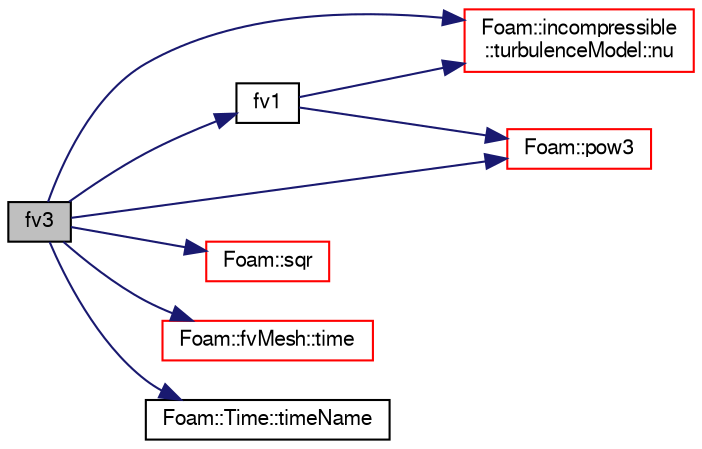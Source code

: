 digraph "fv3"
{
  bgcolor="transparent";
  edge [fontname="FreeSans",fontsize="10",labelfontname="FreeSans",labelfontsize="10"];
  node [fontname="FreeSans",fontsize="10",shape=record];
  rankdir="LR";
  Node1198 [label="fv3",height=0.2,width=0.4,color="black", fillcolor="grey75", style="filled", fontcolor="black"];
  Node1198 -> Node1199 [color="midnightblue",fontsize="10",style="solid",fontname="FreeSans"];
  Node1199 [label="fv1",height=0.2,width=0.4,color="black",URL="$a30902.html#a5d5402e00f8613d3a0d4a2c13567956a"];
  Node1199 -> Node1200 [color="midnightblue",fontsize="10",style="solid",fontname="FreeSans"];
  Node1200 [label="Foam::incompressible\l::turbulenceModel::nu",height=0.2,width=0.4,color="red",URL="$a31102.html#aa739f3daeda1884fecc84f2b36a24021",tooltip="Return the laminar viscosity. "];
  Node1199 -> Node1562 [color="midnightblue",fontsize="10",style="solid",fontname="FreeSans"];
  Node1562 [label="Foam::pow3",height=0.2,width=0.4,color="red",URL="$a21124.html#a2e8f5d970ee4fb466536c3c46bae91fe"];
  Node1198 -> Node1200 [color="midnightblue",fontsize="10",style="solid",fontname="FreeSans"];
  Node1198 -> Node1562 [color="midnightblue",fontsize="10",style="solid",fontname="FreeSans"];
  Node1198 -> Node1563 [color="midnightblue",fontsize="10",style="solid",fontname="FreeSans"];
  Node1563 [label="Foam::sqr",height=0.2,width=0.4,color="red",URL="$a21124.html#a277dc11c581d53826ab5090b08f3b17b"];
  Node1198 -> Node1342 [color="midnightblue",fontsize="10",style="solid",fontname="FreeSans"];
  Node1342 [label="Foam::fvMesh::time",height=0.2,width=0.4,color="red",URL="$a22766.html#a0d94096809fe3376b29a2a29ca11bb18",tooltip="Return the top-level database. "];
  Node1198 -> Node1546 [color="midnightblue",fontsize="10",style="solid",fontname="FreeSans"];
  Node1546 [label="Foam::Time::timeName",height=0.2,width=0.4,color="black",URL="$a26350.html#ad9d86fef6eca18797c786726cf925179",tooltip="Return time name of given scalar time. "];
}
